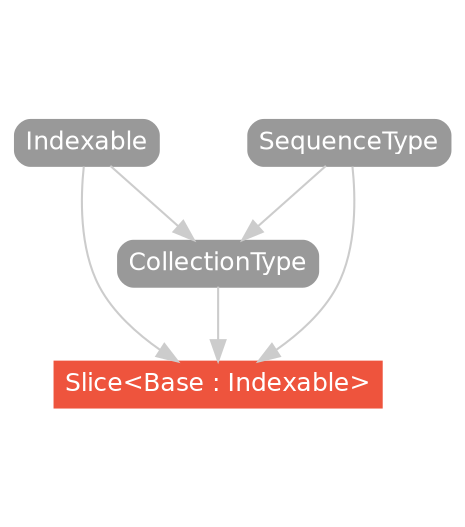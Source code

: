 strict digraph "Slice<Base : Indexable> - Type Hierarchy - SwiftDoc.org" {
    pad="0.1,0.8"
    node [shape=box, style="filled,rounded", color="#999999", fillcolor="#999999", fontcolor=white, fontname=Helvetica, fontnames="Helvetica,sansserif", fontsize=12, margin="0.07,0.05", height="0.3"]
    edge [color="#cccccc"]
    "CollectionType" [URL="/protocol/CollectionType/"]
    "Indexable" [URL="/protocol/Indexable/"]
    "SequenceType" [URL="/protocol/SequenceType/"]
    "Slice<Base : Indexable>" [URL="/type/Slice/", style="filled", fillcolor="#ee543d", color="#ee543d"]    "Indexable" -> "Slice<Base : Indexable>"
    "SequenceType" -> "Slice<Base : Indexable>"
    "CollectionType" -> "Slice<Base : Indexable>"
    "Indexable" -> "CollectionType"
    "SequenceType" -> "CollectionType"
    subgraph Types {
        rank = max; "Slice<Base : Indexable>";
    }
}